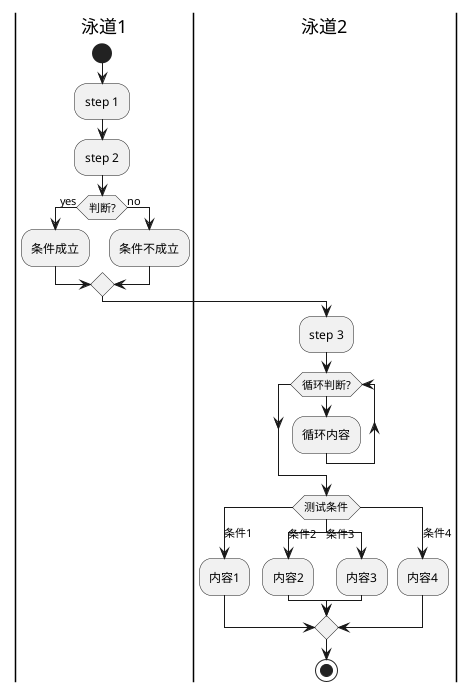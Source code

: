 @startuml
|泳道1|
start
:step 1;
:step 2;
if (判断?) is (yes) then
  :条件成立;
else (no)
  :条件不成立;
endif
|泳道2|
:step 3;
while (循环判断?)
  :循环内容;
endwhile
switch(测试条件)
case(条件1)
:内容1;
case(条件2)
:内容2;
case(条件3)
:内容3;
case(条件4)
:内容4;
endswitch
stop
@enduml
